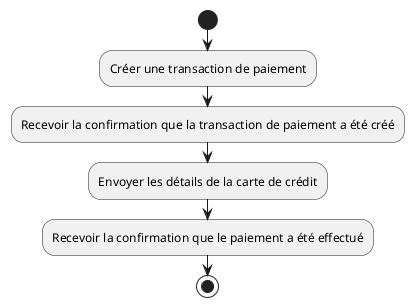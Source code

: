 @startuml
    start
        :Créer une transaction de paiement;
        :Recevoir la confirmation que la transaction de paiement a été créé;
        :Envoyer les détails de la carte de crédit;
        :Recevoir la confirmation que le paiement a été effectué;
    stop
@enduml